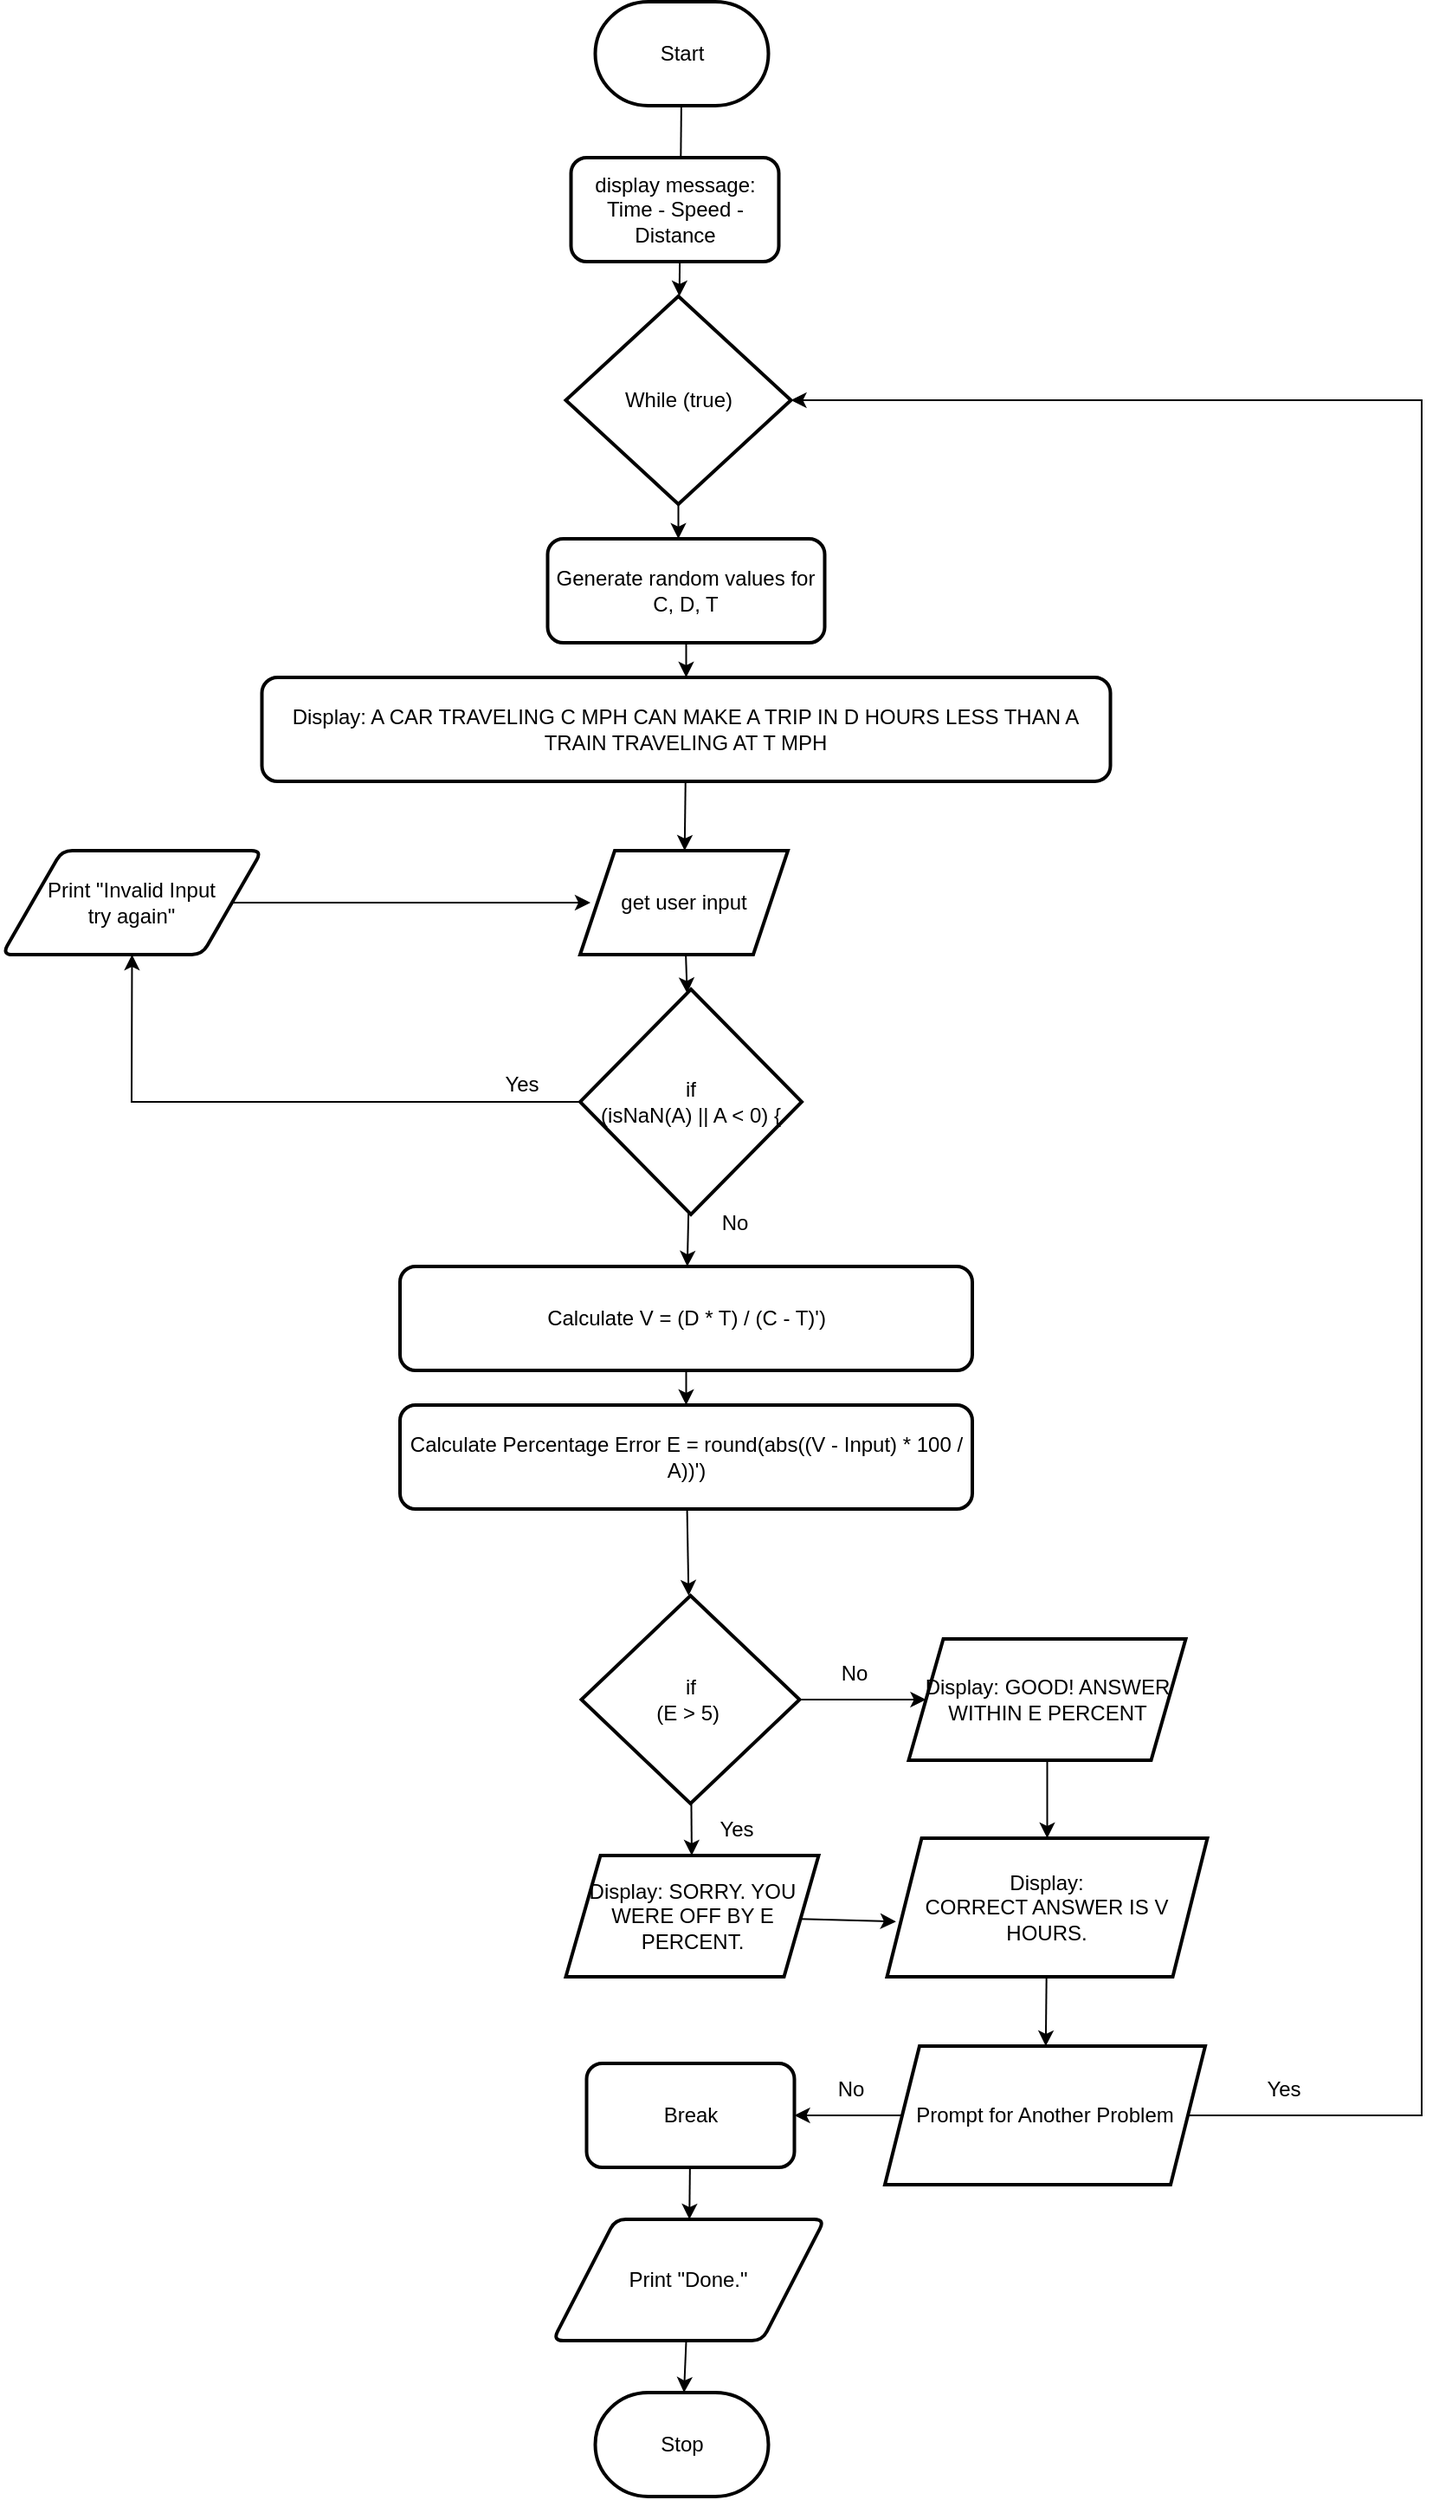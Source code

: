<mxfile>
    <diagram id="MXEmZwjtSSnyrfFcdr_G" name="Page-1">
        <mxGraphModel dx="2034" dy="778" grid="1" gridSize="10" guides="1" tooltips="1" connect="1" arrows="1" fold="1" page="1" pageScale="1" pageWidth="827" pageHeight="1169" math="0" shadow="0">
            <root>
                <mxCell id="0"/>
                <mxCell id="1" parent="0"/>
                <mxCell id="69" value="" style="edgeStyle=none;html=1;" edge="1" parent="1" source="2" target="13">
                    <mxGeometry relative="1" as="geometry"/>
                </mxCell>
                <mxCell id="2" value="Start" style="strokeWidth=2;html=1;shape=mxgraph.flowchart.terminator;whiteSpace=wrap;" vertex="1" parent="1">
                    <mxGeometry x="312.75" y="410" width="100" height="60" as="geometry"/>
                </mxCell>
                <mxCell id="10" value="" style="edgeStyle=none;html=1;" edge="1" parent="1" source="3" target="9">
                    <mxGeometry relative="1" as="geometry"/>
                </mxCell>
                <mxCell id="3" value="Generate random values for C, D, T" style="rounded=1;whiteSpace=wrap;html=1;strokeWidth=2;" vertex="1" parent="1">
                    <mxGeometry x="285.25" y="720" width="160" height="60" as="geometry"/>
                </mxCell>
                <mxCell id="6" value="display message:&lt;br&gt;Time - Speed - Distance" style="rounded=1;whiteSpace=wrap;html=1;strokeWidth=2;" vertex="1" parent="1">
                    <mxGeometry x="298.75" y="500" width="120" height="60" as="geometry"/>
                </mxCell>
                <mxCell id="88" value="" style="edgeStyle=none;rounded=0;html=1;" edge="1" parent="1" source="9" target="16">
                    <mxGeometry relative="1" as="geometry"/>
                </mxCell>
                <mxCell id="9" value="Display: A CAR TRAVELING C MPH CAN MAKE A TRIP IN D HOURS LESS THAN A TRAIN TRAVELING AT T MPH" style="rounded=1;whiteSpace=wrap;html=1;strokeWidth=2;" vertex="1" parent="1">
                    <mxGeometry x="120.25" y="800" width="490" height="60" as="geometry"/>
                </mxCell>
                <mxCell id="15" value="" style="edgeStyle=none;html=1;" edge="1" parent="1" source="13">
                    <mxGeometry relative="1" as="geometry">
                        <mxPoint x="360.75" y="720" as="targetPoint"/>
                    </mxGeometry>
                </mxCell>
                <mxCell id="13" value="While (true)" style="strokeWidth=2;html=1;shape=mxgraph.flowchart.decision;whiteSpace=wrap;" vertex="1" parent="1">
                    <mxGeometry x="295.75" y="580" width="130" height="120" as="geometry"/>
                </mxCell>
                <mxCell id="64" value="" style="edgeStyle=none;html=1;" edge="1" parent="1" source="16" target="63">
                    <mxGeometry relative="1" as="geometry"/>
                </mxCell>
                <mxCell id="16" value="get user input" style="shape=parallelogram;perimeter=parallelogramPerimeter;whiteSpace=wrap;html=1;fixedSize=1;strokeWidth=2;" vertex="1" parent="1">
                    <mxGeometry x="304" y="900" width="120" height="60" as="geometry"/>
                </mxCell>
                <mxCell id="77" value="" style="edgeStyle=none;rounded=0;html=1;" edge="1" parent="1" source="32" target="76">
                    <mxGeometry relative="1" as="geometry"/>
                </mxCell>
                <mxCell id="79" value="" style="edgeStyle=none;rounded=0;html=1;" edge="1" parent="1" source="32" target="78">
                    <mxGeometry relative="1" as="geometry"/>
                </mxCell>
                <mxCell id="32" value="if &lt;br&gt;(E &amp;gt; 5)&amp;nbsp;" style="strokeWidth=2;html=1;shape=mxgraph.flowchart.decision;whiteSpace=wrap;" vertex="1" parent="1">
                    <mxGeometry x="304.75" y="1330" width="126" height="120" as="geometry"/>
                </mxCell>
                <mxCell id="37" value="Yes" style="text;html=1;align=center;verticalAlign=middle;resizable=0;points=[];autosize=1;strokeColor=none;fillColor=none;" vertex="1" parent="1">
                    <mxGeometry x="250" y="1020" width="40" height="30" as="geometry"/>
                </mxCell>
                <mxCell id="41" value="No" style="text;html=1;align=center;verticalAlign=middle;resizable=0;points=[];autosize=1;strokeColor=none;fillColor=none;" vertex="1" parent="1">
                    <mxGeometry x="372.75" y="1100" width="40" height="30" as="geometry"/>
                </mxCell>
                <mxCell id="75" style="edgeStyle=none;html=1;entryX=0.5;entryY=1;entryDx=0;entryDy=0;rounded=0;" edge="1" parent="1" source="63" target="66">
                    <mxGeometry relative="1" as="geometry">
                        <Array as="points">
                            <mxPoint x="45" y="1045"/>
                        </Array>
                    </mxGeometry>
                </mxCell>
                <mxCell id="87" value="" style="edgeStyle=none;rounded=0;html=1;" edge="1" parent="1" source="63" target="83">
                    <mxGeometry relative="1" as="geometry"/>
                </mxCell>
                <mxCell id="63" value="if &lt;br&gt;(isNaN(A) || A &amp;lt; 0) {" style="rhombus;whiteSpace=wrap;html=1;strokeWidth=2;" vertex="1" parent="1">
                    <mxGeometry x="304" y="980" width="128" height="130" as="geometry"/>
                </mxCell>
                <mxCell id="89" style="edgeStyle=none;rounded=0;html=1;entryX=0.05;entryY=0.5;entryDx=0;entryDy=0;entryPerimeter=0;" edge="1" parent="1" source="66" target="16">
                    <mxGeometry relative="1" as="geometry"/>
                </mxCell>
                <mxCell id="66" value="Print &quot;Invalid Input&lt;br&gt;try again&quot;" style="shape=parallelogram;html=1;strokeWidth=2;perimeter=parallelogramPerimeter;whiteSpace=wrap;rounded=1;arcSize=12;size=0.23;" vertex="1" parent="1">
                    <mxGeometry x="-29.75" y="900" width="150" height="60" as="geometry"/>
                </mxCell>
                <mxCell id="81" value="" style="edgeStyle=none;rounded=0;html=1;" edge="1" parent="1" source="76" target="80">
                    <mxGeometry relative="1" as="geometry"/>
                </mxCell>
                <mxCell id="76" value="Display: GOOD! ANSWER WITHIN E PERCENT" style="shape=parallelogram;perimeter=parallelogramPerimeter;whiteSpace=wrap;html=1;fixedSize=1;strokeWidth=2;" vertex="1" parent="1">
                    <mxGeometry x="493.75" y="1355" width="160" height="70" as="geometry"/>
                </mxCell>
                <mxCell id="82" value="" style="edgeStyle=none;rounded=0;html=1;entryX=0.028;entryY=0.602;entryDx=0;entryDy=0;entryPerimeter=0;" edge="1" parent="1" source="78" target="80">
                    <mxGeometry relative="1" as="geometry"/>
                </mxCell>
                <mxCell id="78" value="Display: SORRY. YOU WERE OFF BY E PERCENT." style="shape=parallelogram;perimeter=parallelogramPerimeter;whiteSpace=wrap;html=1;fixedSize=1;strokeWidth=2;" vertex="1" parent="1">
                    <mxGeometry x="295.75" y="1480" width="146" height="70" as="geometry"/>
                </mxCell>
                <mxCell id="91" value="" style="edgeStyle=none;rounded=0;html=1;" edge="1" parent="1" source="80" target="90">
                    <mxGeometry relative="1" as="geometry"/>
                </mxCell>
                <mxCell id="80" value="Display: &lt;br&gt;CORRECT ANSWER IS V HOURS." style="shape=parallelogram;perimeter=parallelogramPerimeter;whiteSpace=wrap;html=1;fixedSize=1;strokeWidth=2;" vertex="1" parent="1">
                    <mxGeometry x="481.25" y="1470" width="185" height="80" as="geometry"/>
                </mxCell>
                <mxCell id="85" value="" style="edgeStyle=none;rounded=0;html=1;" edge="1" parent="1" source="83" target="84">
                    <mxGeometry relative="1" as="geometry"/>
                </mxCell>
                <mxCell id="83" value="Calculate V = (D * T) / (C - T)')" style="rounded=1;whiteSpace=wrap;html=1;strokeWidth=2;" vertex="1" parent="1">
                    <mxGeometry x="200" y="1140" width="330.5" height="60" as="geometry"/>
                </mxCell>
                <mxCell id="86" value="" style="edgeStyle=none;rounded=0;html=1;" edge="1" parent="1" source="84" target="32">
                    <mxGeometry relative="1" as="geometry"/>
                </mxCell>
                <mxCell id="84" value="Calculate Percentage Error E = round(abs((V - Input) * 100 / A))')" style="rounded=1;whiteSpace=wrap;html=1;strokeWidth=2;" vertex="1" parent="1">
                    <mxGeometry x="200" y="1220" width="330.5" height="60" as="geometry"/>
                </mxCell>
                <mxCell id="94" value="" style="edgeStyle=none;rounded=0;html=1;" edge="1" parent="1" source="90" target="93">
                    <mxGeometry relative="1" as="geometry"/>
                </mxCell>
                <mxCell id="100" style="edgeStyle=none;rounded=0;html=1;exitX=1;exitY=0.5;exitDx=0;exitDy=0;entryX=1;entryY=0.5;entryDx=0;entryDy=0;entryPerimeter=0;" edge="1" parent="1" source="90" target="13">
                    <mxGeometry relative="1" as="geometry">
                        <Array as="points">
                            <mxPoint x="790" y="1630"/>
                            <mxPoint x="790" y="640"/>
                        </Array>
                    </mxGeometry>
                </mxCell>
                <mxCell id="90" value="Prompt for Another Problem" style="shape=parallelogram;perimeter=parallelogramPerimeter;whiteSpace=wrap;html=1;fixedSize=1;strokeWidth=2;" vertex="1" parent="1">
                    <mxGeometry x="480" y="1590" width="185" height="80" as="geometry"/>
                </mxCell>
                <mxCell id="92" value="Stop" style="strokeWidth=2;html=1;shape=mxgraph.flowchart.terminator;whiteSpace=wrap;" vertex="1" parent="1">
                    <mxGeometry x="312.75" y="1790" width="100" height="60" as="geometry"/>
                </mxCell>
                <mxCell id="96" value="" style="edgeStyle=none;rounded=0;html=1;" edge="1" parent="1" source="93" target="95">
                    <mxGeometry relative="1" as="geometry"/>
                </mxCell>
                <mxCell id="93" value="Break" style="rounded=1;whiteSpace=wrap;html=1;strokeWidth=2;" vertex="1" parent="1">
                    <mxGeometry x="307.75" y="1600" width="120" height="60" as="geometry"/>
                </mxCell>
                <mxCell id="97" value="" style="edgeStyle=none;rounded=0;html=1;" edge="1" parent="1" source="95" target="92">
                    <mxGeometry relative="1" as="geometry"/>
                </mxCell>
                <mxCell id="95" value="Print &quot;Done.&quot;" style="shape=parallelogram;html=1;strokeWidth=2;perimeter=parallelogramPerimeter;whiteSpace=wrap;rounded=1;arcSize=12;size=0.23;" vertex="1" parent="1">
                    <mxGeometry x="288.25" y="1690" width="157" height="70" as="geometry"/>
                </mxCell>
                <mxCell id="98" value="No" style="text;html=1;align=center;verticalAlign=middle;resizable=0;points=[];autosize=1;strokeColor=none;fillColor=none;" vertex="1" parent="1">
                    <mxGeometry x="441.75" y="1360" width="40" height="30" as="geometry"/>
                </mxCell>
                <mxCell id="99" value="No" style="text;html=1;align=center;verticalAlign=middle;resizable=0;points=[];autosize=1;strokeColor=none;fillColor=none;" vertex="1" parent="1">
                    <mxGeometry x="440" y="1600" width="40" height="30" as="geometry"/>
                </mxCell>
                <mxCell id="101" value="Yes" style="text;html=1;align=center;verticalAlign=middle;resizable=0;points=[];autosize=1;strokeColor=none;fillColor=none;" vertex="1" parent="1">
                    <mxGeometry x="690" y="1600" width="40" height="30" as="geometry"/>
                </mxCell>
                <mxCell id="102" value="Yes" style="text;html=1;align=center;verticalAlign=middle;resizable=0;points=[];autosize=1;strokeColor=none;fillColor=none;" vertex="1" parent="1">
                    <mxGeometry x="374" y="1450" width="40" height="30" as="geometry"/>
                </mxCell>
            </root>
        </mxGraphModel>
    </diagram>
</mxfile>
